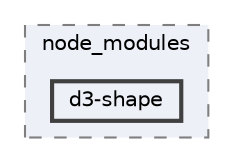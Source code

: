 digraph "C:/Users/arisc/OneDrive/Documents/GitHub/FINAL/EcoEats-Project/node_modules/d3-shape"
{
 // LATEX_PDF_SIZE
  bgcolor="transparent";
  edge [fontname=Helvetica,fontsize=10,labelfontname=Helvetica,labelfontsize=10];
  node [fontname=Helvetica,fontsize=10,shape=box,height=0.2,width=0.4];
  compound=true
  subgraph clusterdir_5091f2b68170d33f954320199e2fed0a {
    graph [ bgcolor="#edf0f7", pencolor="grey50", label="node_modules", fontname=Helvetica,fontsize=10 style="filled,dashed", URL="dir_5091f2b68170d33f954320199e2fed0a.html",tooltip=""]
  dir_944db397d11e86b3a2f8d77a38d1da62 [label="d3-shape", fillcolor="#edf0f7", color="grey25", style="filled,bold", URL="dir_944db397d11e86b3a2f8d77a38d1da62.html",tooltip=""];
  }
}
